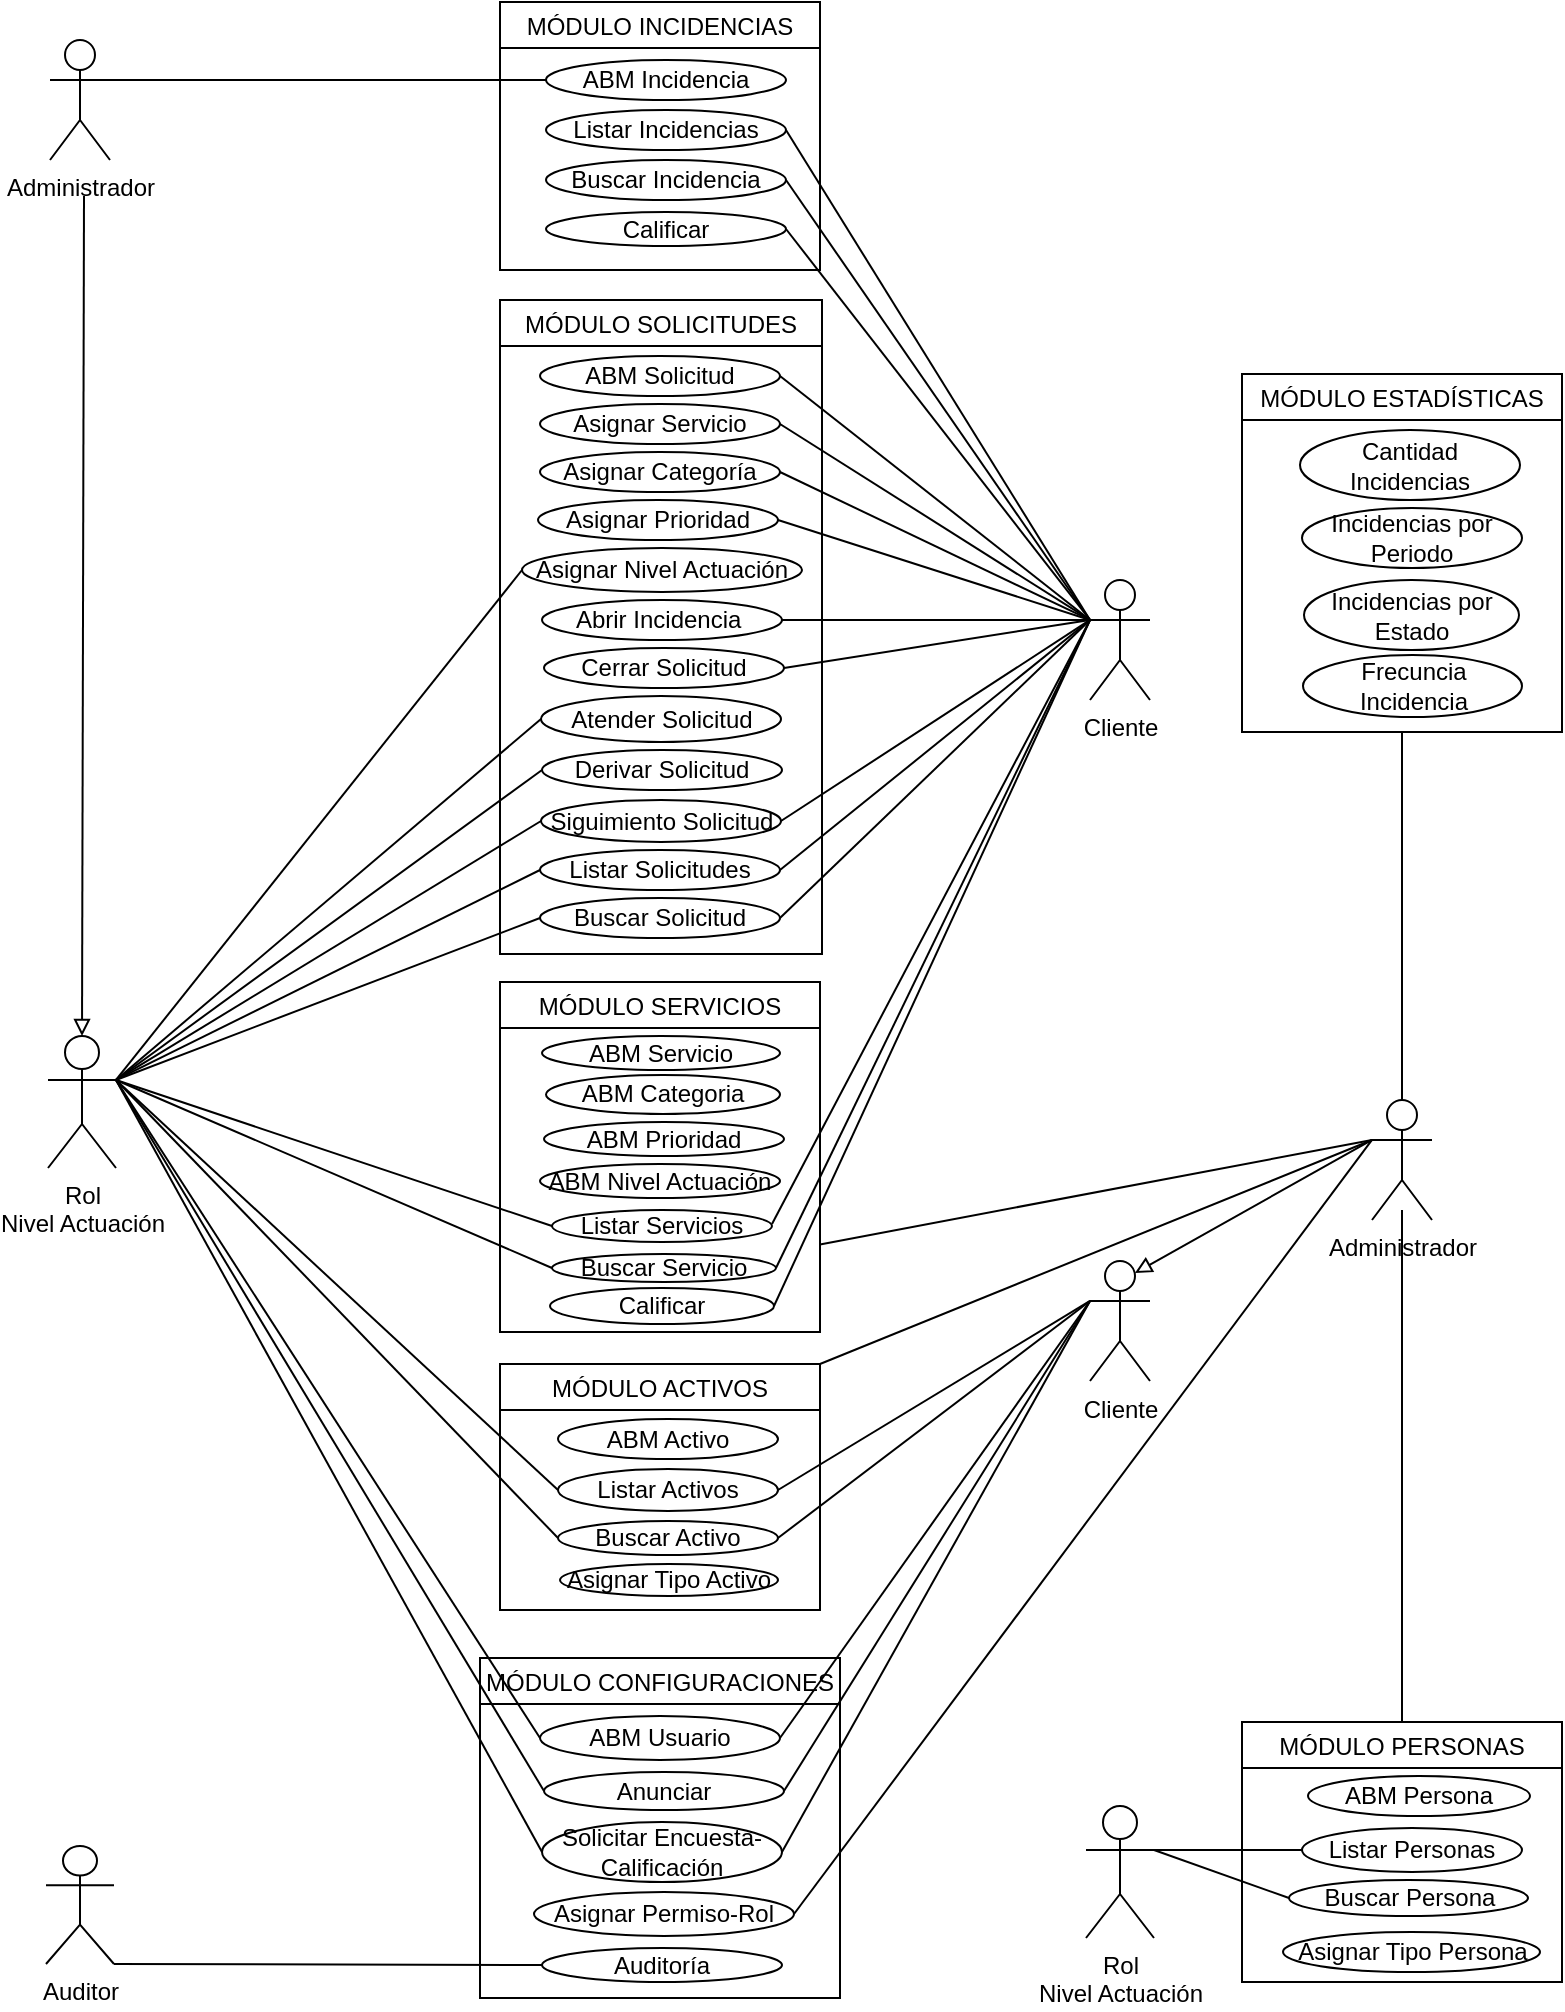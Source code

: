 <mxfile>
    <diagram id="Loun4-QCLjBzM-nZ4Kqa" name="Página-1">
        <mxGraphModel dx="716" dy="648" grid="1" gridSize="10" guides="1" tooltips="1" connect="1" arrows="1" fold="1" page="1" pageScale="1" pageWidth="827" pageHeight="1169" math="0" shadow="0">
            <root>
                <mxCell id="0"/>
                <mxCell id="1" parent="0"/>
                <mxCell id="4" value="MÓDULO INCIDENCIAS" style="swimlane;startSize=23;fontFamily=Helvetica;fontStyle=0" parent="1" vertex="1">
                    <mxGeometry x="269" y="12" width="160" height="134" as="geometry">
                        <mxRectangle x="220" y="6" width="170" height="23" as="alternateBounds"/>
                    </mxGeometry>
                </mxCell>
                <mxCell id="QgEqirpfORXwnhPlDMqE-285" value="Buscar Incidencia" style="ellipse;whiteSpace=wrap;html=1;" parent="4" vertex="1">
                    <mxGeometry x="23" y="79" width="120" height="20" as="geometry"/>
                </mxCell>
                <mxCell id="11" value="MÓDULO SOLICITUDES" style="swimlane;startSize=23;fontStyle=0;fontFamily=Helvetica;" parent="1" vertex="1">
                    <mxGeometry x="269" y="161" width="161" height="327" as="geometry">
                        <mxRectangle x="220" y="199" width="170" height="23" as="alternateBounds"/>
                    </mxGeometry>
                </mxCell>
                <mxCell id="373" value="Abrir Incidencia&amp;nbsp;" style="ellipse;whiteSpace=wrap;html=1;" parent="11" vertex="1">
                    <mxGeometry x="21" y="150" width="120" height="20" as="geometry"/>
                </mxCell>
                <mxCell id="624" value="Asignar Categoría" style="ellipse;whiteSpace=wrap;html=1;" vertex="1" parent="11">
                    <mxGeometry x="20" y="76" width="120" height="20" as="geometry"/>
                </mxCell>
                <mxCell id="625" value="Asignar Prioridad" style="ellipse;whiteSpace=wrap;html=1;" vertex="1" parent="11">
                    <mxGeometry x="19" y="100" width="120" height="20" as="geometry"/>
                </mxCell>
                <mxCell id="33" value="MÓDULO SERVICIOS" style="swimlane;fontFamily=Helvetica;fontStyle=0;startSize=23;" parent="1" vertex="1">
                    <mxGeometry x="269" y="502" width="160" height="175" as="geometry"/>
                </mxCell>
                <mxCell id="47" value="Listar Servicios" style="ellipse;whiteSpace=wrap;html=1;" parent="33" vertex="1">
                    <mxGeometry x="26" y="114" width="110" height="16" as="geometry"/>
                </mxCell>
                <mxCell id="QgEqirpfORXwnhPlDMqE-301" value="Buscar Servicio" style="ellipse;whiteSpace=wrap;html=1;" parent="33" vertex="1">
                    <mxGeometry x="26" y="136" width="112" height="14" as="geometry"/>
                </mxCell>
                <mxCell id="364" value="ABM Categoria" style="ellipse;whiteSpace=wrap;html=1;" parent="33" vertex="1">
                    <mxGeometry x="23" y="46.5" width="117" height="19.5" as="geometry"/>
                </mxCell>
                <mxCell id="365" value="ABM Nivel Actuación" style="ellipse;whiteSpace=wrap;html=1;" parent="33" vertex="1">
                    <mxGeometry x="20" y="91" width="120" height="17" as="geometry"/>
                </mxCell>
                <mxCell id="43" value="MÓDULO ACTIVOS" style="swimlane;fontFamily=Helvetica;fontStyle=0" parent="1" vertex="1">
                    <mxGeometry x="269" y="693" width="160" height="123" as="geometry"/>
                </mxCell>
                <mxCell id="QgEqirpfORXwnhPlDMqE-302" value="Buscar Activo" style="ellipse;whiteSpace=wrap;html=1;" parent="43" vertex="1">
                    <mxGeometry x="29" y="78.5" width="110" height="17" as="geometry"/>
                </mxCell>
                <mxCell id="378" value="Asignar Tipo Activo" style="ellipse;whiteSpace=wrap;html=1;" parent="43" vertex="1">
                    <mxGeometry x="30" y="100" width="109" height="16" as="geometry"/>
                </mxCell>
                <mxCell id="58" value="MÓDULO PERSONAS" style="swimlane;fontFamily=Helvetica;fontStyle=0" parent="1" vertex="1">
                    <mxGeometry x="640" y="872" width="160" height="130" as="geometry"/>
                </mxCell>
                <mxCell id="61" value="ABM Persona" style="ellipse;whiteSpace=wrap;html=1;" parent="58" vertex="1">
                    <mxGeometry x="33" y="27" width="111" height="20" as="geometry"/>
                </mxCell>
                <mxCell id="66" value="Listar Personas" style="ellipse;whiteSpace=wrap;html=1;" parent="58" vertex="1">
                    <mxGeometry x="30" y="53" width="110" height="22" as="geometry"/>
                </mxCell>
                <mxCell id="69" value="Asignar Tipo Persona" style="ellipse;whiteSpace=wrap;html=1;" parent="58" vertex="1">
                    <mxGeometry x="20.5" y="105" width="128.5" height="20" as="geometry"/>
                </mxCell>
                <mxCell id="QgEqirpfORXwnhPlDMqE-303" value="Buscar Persona" style="ellipse;whiteSpace=wrap;html=1;" parent="58" vertex="1">
                    <mxGeometry x="23.5" y="79" width="119.5" height="18" as="geometry"/>
                </mxCell>
                <mxCell id="71" value="MÓDULO ESTADÍSTICAS" style="swimlane;fontFamily=Helvetica;startSize=23;fontStyle=0" parent="1" vertex="1">
                    <mxGeometry x="640" y="198" width="160" height="179" as="geometry">
                        <mxRectangle x="650" y="84" width="170" height="23" as="alternateBounds"/>
                    </mxGeometry>
                </mxCell>
                <mxCell id="77" value="Cantidad Incidencias" style="ellipse;whiteSpace=wrap;html=1;fontFamily=Helvetica;" parent="71" vertex="1">
                    <mxGeometry x="29" y="28" width="110" height="35" as="geometry"/>
                </mxCell>
                <mxCell id="264" value="Incidencias por Estado" style="ellipse;whiteSpace=wrap;html=1;fontFamily=Helvetica;" parent="71" vertex="1">
                    <mxGeometry x="31" y="103" width="107.5" height="35" as="geometry"/>
                </mxCell>
                <mxCell id="255" value="Incidencias por Periodo" style="ellipse;whiteSpace=wrap;html=1;fontFamily=Helvetica;" parent="71" vertex="1">
                    <mxGeometry x="30" y="67" width="110" height="30" as="geometry"/>
                </mxCell>
                <mxCell id="72" value="MÓDULO CONFIGURACIONES" style="swimlane;fontFamily=Helvetica;startSize=23;fontStyle=0" parent="1" vertex="1">
                    <mxGeometry x="259" y="840" width="180" height="170" as="geometry"/>
                </mxCell>
                <mxCell id="74" value="Auditoría" style="ellipse;whiteSpace=wrap;html=1;fontFamily=Helvetica;" parent="72" vertex="1">
                    <mxGeometry x="31" y="145" width="120" height="17" as="geometry"/>
                </mxCell>
                <mxCell id="286" value="Solicitar Encuesta-Calificación" style="ellipse;whiteSpace=wrap;html=1;" parent="72" vertex="1">
                    <mxGeometry x="31" y="82" width="120" height="30" as="geometry"/>
                </mxCell>
                <mxCell id="73" value="ABM Usuario" style="ellipse;whiteSpace=wrap;html=1;fontFamily=Helvetica;" parent="72" vertex="1">
                    <mxGeometry x="30" y="29" width="120" height="22" as="geometry"/>
                </mxCell>
                <mxCell id="288" value="Anunciar" style="ellipse;whiteSpace=wrap;html=1;" parent="72" vertex="1">
                    <mxGeometry x="32" y="57" width="120" height="19" as="geometry"/>
                </mxCell>
                <mxCell id="344" value="Asignar Permiso-Rol" style="ellipse;whiteSpace=wrap;html=1;fontFamily=Helvetica;" parent="72" vertex="1">
                    <mxGeometry x="27" y="117" width="130" height="22" as="geometry"/>
                </mxCell>
                <mxCell id="97" style="edgeStyle=none;html=1;entryX=0;entryY=0.5;entryDx=0;entryDy=0;fontFamily=Helvetica;endArrow=none;endFill=0;exitX=1;exitY=0.333;exitDx=0;exitDy=0;exitPerimeter=0;" parent="1" source="79" target="354" edge="1">
                    <mxGeometry relative="1" as="geometry">
                        <mxPoint x="90" y="328" as="sourcePoint"/>
                    </mxGeometry>
                </mxCell>
                <mxCell id="98" style="edgeStyle=none;html=1;entryX=0;entryY=0.5;entryDx=0;entryDy=0;fontFamily=Helvetica;endArrow=none;endFill=0;exitX=1;exitY=0.333;exitDx=0;exitDy=0;exitPerimeter=0;" parent="1" source="79" target="355" edge="1">
                    <mxGeometry relative="1" as="geometry">
                        <mxPoint x="730" y="302" as="sourcePoint"/>
                    </mxGeometry>
                </mxCell>
                <mxCell id="100" style="edgeStyle=none;html=1;exitX=1;exitY=0.333;exitDx=0;exitDy=0;exitPerimeter=0;entryX=0;entryY=0.5;entryDx=0;entryDy=0;fontFamily=Helvetica;endArrow=none;endFill=0;" parent="1" source="79" target="17" edge="1">
                    <mxGeometry relative="1" as="geometry"/>
                </mxCell>
                <mxCell id="101" style="edgeStyle=none;html=1;exitX=1;exitY=0.333;exitDx=0;exitDy=0;exitPerimeter=0;entryX=0;entryY=0.5;entryDx=0;entryDy=0;fontFamily=Helvetica;endArrow=none;endFill=0;" parent="1" source="79" target="QgEqirpfORXwnhPlDMqE-298" edge="1">
                    <mxGeometry relative="1" as="geometry">
                        <mxPoint x="276" y="267" as="targetPoint"/>
                    </mxGeometry>
                </mxCell>
                <mxCell id="361" style="edgeStyle=none;html=1;exitX=1;exitY=0.333;exitDx=0;exitDy=0;exitPerimeter=0;entryX=0;entryY=0.5;entryDx=0;entryDy=0;endArrow=none;endFill=0;" parent="1" source="79" target="359" edge="1">
                    <mxGeometry relative="1" as="geometry"/>
                </mxCell>
                <mxCell id="583" style="edgeStyle=none;html=1;exitX=1;exitY=0.333;exitDx=0;exitDy=0;exitPerimeter=0;entryX=0;entryY=0.5;entryDx=0;entryDy=0;startArrow=none;startFill=0;endArrow=none;endFill=0;" parent="1" source="79" target="47" edge="1">
                    <mxGeometry relative="1" as="geometry"/>
                </mxCell>
                <mxCell id="584" style="edgeStyle=none;html=1;exitX=1;exitY=0.333;exitDx=0;exitDy=0;exitPerimeter=0;entryX=0;entryY=0.5;entryDx=0;entryDy=0;startArrow=none;startFill=0;endArrow=none;endFill=0;" parent="1" source="79" target="QgEqirpfORXwnhPlDMqE-301" edge="1">
                    <mxGeometry relative="1" as="geometry"/>
                </mxCell>
                <mxCell id="586" style="edgeStyle=none;html=1;exitX=1;exitY=0.333;exitDx=0;exitDy=0;exitPerimeter=0;entryX=0;entryY=0.5;entryDx=0;entryDy=0;startArrow=none;startFill=0;endArrow=none;endFill=0;" parent="1" source="79" target="37" edge="1">
                    <mxGeometry relative="1" as="geometry"/>
                </mxCell>
                <mxCell id="587" style="edgeStyle=none;html=1;exitX=1;exitY=0.333;exitDx=0;exitDy=0;exitPerimeter=0;entryX=0;entryY=0.5;entryDx=0;entryDy=0;startArrow=none;startFill=0;endArrow=none;endFill=0;" parent="1" source="79" target="QgEqirpfORXwnhPlDMqE-302" edge="1">
                    <mxGeometry relative="1" as="geometry"/>
                </mxCell>
                <mxCell id="588" style="edgeStyle=none;html=1;exitX=1;exitY=0.333;exitDx=0;exitDy=0;exitPerimeter=0;entryX=0;entryY=0.5;entryDx=0;entryDy=0;startArrow=none;startFill=0;endArrow=none;endFill=0;" parent="1" source="79" target="288" edge="1">
                    <mxGeometry relative="1" as="geometry"/>
                </mxCell>
                <mxCell id="589" style="edgeStyle=none;html=1;exitX=1;exitY=0.333;exitDx=0;exitDy=0;exitPerimeter=0;entryX=0;entryY=0.5;entryDx=0;entryDy=0;startArrow=none;startFill=0;endArrow=none;endFill=0;" parent="1" source="79" target="286" edge="1">
                    <mxGeometry relative="1" as="geometry"/>
                </mxCell>
                <mxCell id="607" style="edgeStyle=none;html=1;exitX=1;exitY=0.333;exitDx=0;exitDy=0;exitPerimeter=0;entryX=0;entryY=0.5;entryDx=0;entryDy=0;startArrow=none;startFill=0;endArrow=none;endFill=0;" parent="1" source="79" target="73" edge="1">
                    <mxGeometry relative="1" as="geometry"/>
                </mxCell>
                <mxCell id="630" style="edgeStyle=none;html=1;exitX=1;exitY=0.333;exitDx=0;exitDy=0;exitPerimeter=0;entryX=0;entryY=0.5;entryDx=0;entryDy=0;endArrow=none;endFill=0;" edge="1" parent="1" source="79" target="626">
                    <mxGeometry relative="1" as="geometry"/>
                </mxCell>
                <mxCell id="79" value="Rol&lt;br&gt;Nivel Actuación" style="shape=umlActor;verticalLabelPosition=bottom;verticalAlign=top;html=1;outlineConnect=0;" parent="1" vertex="1">
                    <mxGeometry x="43" y="529" width="34" height="66" as="geometry"/>
                </mxCell>
                <mxCell id="93" value="Auditor" style="shape=umlActor;verticalLabelPosition=bottom;verticalAlign=top;html=1;outlineConnect=0;" parent="1" vertex="1">
                    <mxGeometry x="42" y="934" width="34" height="59" as="geometry"/>
                </mxCell>
                <mxCell id="8" value="Listar Incidencias" style="ellipse;whiteSpace=wrap;html=1;" parent="1" vertex="1">
                    <mxGeometry x="292" y="66" width="120" height="20" as="geometry"/>
                </mxCell>
                <mxCell id="5" value="ABM Incidencia" style="ellipse;whiteSpace=wrap;html=1;" parent="1" vertex="1">
                    <mxGeometry x="292" y="41" width="120" height="20" as="geometry"/>
                </mxCell>
                <mxCell id="10" value="Calificar" style="ellipse;whiteSpace=wrap;html=1;" parent="1" vertex="1">
                    <mxGeometry x="292" y="117" width="120" height="17" as="geometry"/>
                </mxCell>
                <mxCell id="34" value="ABM Servicio" style="ellipse;whiteSpace=wrap;html=1;" parent="1" vertex="1">
                    <mxGeometry x="290" y="529" width="119" height="17" as="geometry"/>
                </mxCell>
                <mxCell id="44" value="ABM Activo" style="ellipse;whiteSpace=wrap;html=1;" parent="1" vertex="1">
                    <mxGeometry x="298" y="720.5" width="110" height="20" as="geometry"/>
                </mxCell>
                <mxCell id="37" value="Listar Activos" style="ellipse;whiteSpace=wrap;html=1;" parent="1" vertex="1">
                    <mxGeometry x="298" y="745.5" width="110" height="21" as="geometry"/>
                </mxCell>
                <mxCell id="42" value="Calificar" style="ellipse;whiteSpace=wrap;html=1;" parent="1" vertex="1">
                    <mxGeometry x="294" y="655" width="112" height="18" as="geometry"/>
                </mxCell>
                <mxCell id="14" value="ABM Solicitud" style="ellipse;whiteSpace=wrap;html=1;" parent="1" vertex="1">
                    <mxGeometry x="289" y="189" width="120" height="20" as="geometry"/>
                </mxCell>
                <mxCell id="353" value="Cerrar Solicitud" style="ellipse;whiteSpace=wrap;html=1;" parent="1" vertex="1">
                    <mxGeometry x="291" y="335" width="120" height="20" as="geometry"/>
                </mxCell>
                <mxCell id="354" value="Siguimiento Solicitud" style="ellipse;whiteSpace=wrap;html=1;" parent="1" vertex="1">
                    <mxGeometry x="289.5" y="411" width="120" height="21" as="geometry"/>
                </mxCell>
                <mxCell id="359" value="Atender Solicitud" style="ellipse;whiteSpace=wrap;html=1;" parent="1" vertex="1">
                    <mxGeometry x="289.5" y="359" width="120" height="23" as="geometry"/>
                </mxCell>
                <mxCell id="QgEqirpfORXwnhPlDMqE-298" value="Buscar Solicitud" style="ellipse;whiteSpace=wrap;html=1;" parent="1" vertex="1">
                    <mxGeometry x="289" y="460" width="120" height="20" as="geometry"/>
                </mxCell>
                <mxCell id="17" value="Listar Solicitudes" style="ellipse;whiteSpace=wrap;html=1;" parent="1" vertex="1">
                    <mxGeometry x="289" y="436" width="120" height="20" as="geometry"/>
                </mxCell>
                <mxCell id="355" value="Derivar Solicitud" style="ellipse;whiteSpace=wrap;html=1;" parent="1" vertex="1">
                    <mxGeometry x="290" y="386" width="120" height="20" as="geometry"/>
                </mxCell>
                <mxCell id="375" value="ABM Prioridad" style="ellipse;whiteSpace=wrap;html=1;" parent="1" vertex="1">
                    <mxGeometry x="291" y="572" width="120" height="17" as="geometry"/>
                </mxCell>
                <mxCell id="481" style="edgeStyle=none;html=1;exitX=0;exitY=0.333;exitDx=0;exitDy=0;exitPerimeter=0;entryX=1;entryY=0.5;entryDx=0;entryDy=0;startArrow=none;startFill=0;endArrow=none;endFill=0;" parent="1" source="480" target="8" edge="1">
                    <mxGeometry relative="1" as="geometry"/>
                </mxCell>
                <mxCell id="482" style="edgeStyle=none;html=1;exitX=0;exitY=0.333;exitDx=0;exitDy=0;exitPerimeter=0;entryX=1;entryY=0.5;entryDx=0;entryDy=0;startArrow=none;startFill=0;endArrow=none;endFill=0;" parent="1" source="480" target="QgEqirpfORXwnhPlDMqE-285" edge="1">
                    <mxGeometry relative="1" as="geometry"/>
                </mxCell>
                <mxCell id="483" style="edgeStyle=none;html=1;exitX=0;exitY=0.333;exitDx=0;exitDy=0;exitPerimeter=0;startArrow=none;startFill=0;endArrow=none;endFill=0;entryX=1;entryY=0.5;entryDx=0;entryDy=0;" parent="1" source="480" target="10" edge="1">
                    <mxGeometry relative="1" as="geometry">
                        <mxPoint x="570" y="153" as="targetPoint"/>
                    </mxGeometry>
                </mxCell>
                <mxCell id="484" style="edgeStyle=none;html=1;exitX=0;exitY=0.333;exitDx=0;exitDy=0;exitPerimeter=0;entryX=1;entryY=0.5;entryDx=0;entryDy=0;startArrow=none;startFill=0;endArrow=none;endFill=0;" parent="1" source="480" target="373" edge="1">
                    <mxGeometry relative="1" as="geometry"/>
                </mxCell>
                <mxCell id="485" style="edgeStyle=none;html=1;exitX=0;exitY=0.333;exitDx=0;exitDy=0;exitPerimeter=0;entryX=1;entryY=0.5;entryDx=0;entryDy=0;startArrow=none;startFill=0;endArrow=none;endFill=0;" parent="1" source="480" target="353" edge="1">
                    <mxGeometry relative="1" as="geometry"/>
                </mxCell>
                <mxCell id="495" style="edgeStyle=none;html=1;exitX=0;exitY=0.333;exitDx=0;exitDy=0;exitPerimeter=0;entryX=1;entryY=0.5;entryDx=0;entryDy=0;startArrow=none;startFill=0;endArrow=none;endFill=0;" parent="1" source="480" target="14" edge="1">
                    <mxGeometry relative="1" as="geometry"/>
                </mxCell>
                <mxCell id="594" style="edgeStyle=none;html=1;entryX=1;entryY=0.5;entryDx=0;entryDy=0;startArrow=none;startFill=0;endArrow=none;endFill=0;exitX=0;exitY=0.333;exitDx=0;exitDy=0;exitPerimeter=0;" parent="1" source="480" edge="1">
                    <mxGeometry relative="1" as="geometry">
                        <mxPoint x="566" y="203" as="sourcePoint"/>
                        <mxPoint x="405.0" y="623" as="targetPoint"/>
                    </mxGeometry>
                </mxCell>
                <mxCell id="595" style="edgeStyle=none;html=1;exitX=0;exitY=0.333;exitDx=0;exitDy=0;exitPerimeter=0;entryX=1;entryY=0.5;entryDx=0;entryDy=0;startArrow=none;startFill=0;endArrow=none;endFill=0;" parent="1" source="480" target="QgEqirpfORXwnhPlDMqE-301" edge="1">
                    <mxGeometry relative="1" as="geometry"/>
                </mxCell>
                <mxCell id="596" style="edgeStyle=none;html=1;exitX=0;exitY=0.333;exitDx=0;exitDy=0;exitPerimeter=0;entryX=1;entryY=0.5;entryDx=0;entryDy=0;startArrow=none;startFill=0;endArrow=none;endFill=0;" parent="1" source="480" target="42" edge="1">
                    <mxGeometry relative="1" as="geometry"/>
                </mxCell>
                <mxCell id="620" style="edgeStyle=none;html=1;exitX=0;exitY=0.333;exitDx=0;exitDy=0;exitPerimeter=0;entryX=1;entryY=0.5;entryDx=0;entryDy=0;endArrow=none;endFill=0;" edge="1" parent="1" source="480" target="619">
                    <mxGeometry relative="1" as="geometry"/>
                </mxCell>
                <mxCell id="627" style="edgeStyle=none;html=1;exitX=0;exitY=0.333;exitDx=0;exitDy=0;exitPerimeter=0;entryX=1;entryY=0.5;entryDx=0;entryDy=0;endArrow=none;endFill=0;" edge="1" parent="1" source="480" target="624">
                    <mxGeometry relative="1" as="geometry"/>
                </mxCell>
                <mxCell id="628" style="edgeStyle=none;html=1;exitX=0;exitY=0.333;exitDx=0;exitDy=0;exitPerimeter=0;entryX=1;entryY=0.5;entryDx=0;entryDy=0;endArrow=none;endFill=0;" edge="1" parent="1" source="480" target="625">
                    <mxGeometry relative="1" as="geometry"/>
                </mxCell>
                <mxCell id="633" style="edgeStyle=none;html=1;exitX=0;exitY=0.333;exitDx=0;exitDy=0;exitPerimeter=0;entryX=1;entryY=0.5;entryDx=0;entryDy=0;endArrow=none;endFill=0;" edge="1" parent="1" source="480" target="354">
                    <mxGeometry relative="1" as="geometry"/>
                </mxCell>
                <mxCell id="634" style="edgeStyle=none;html=1;exitX=0;exitY=0.333;exitDx=0;exitDy=0;exitPerimeter=0;entryX=1;entryY=0.5;entryDx=0;entryDy=0;endArrow=none;endFill=0;" edge="1" parent="1" source="480" target="17">
                    <mxGeometry relative="1" as="geometry"/>
                </mxCell>
                <mxCell id="635" style="edgeStyle=none;html=1;exitX=0;exitY=0.333;exitDx=0;exitDy=0;exitPerimeter=0;entryX=1;entryY=0.5;entryDx=0;entryDy=0;endArrow=none;endFill=0;" edge="1" parent="1" source="480" target="QgEqirpfORXwnhPlDMqE-298">
                    <mxGeometry relative="1" as="geometry"/>
                </mxCell>
                <mxCell id="480" value="Cliente" style="shape=umlActor;verticalLabelPosition=bottom;verticalAlign=top;html=1;outlineConnect=0;" parent="1" vertex="1">
                    <mxGeometry x="564" y="301" width="30" height="60" as="geometry"/>
                </mxCell>
                <mxCell id="489" style="edgeStyle=none;html=1;exitX=1;exitY=0.333;exitDx=0;exitDy=0;exitPerimeter=0;startArrow=none;startFill=0;endArrow=none;endFill=0;entryX=0;entryY=0.5;entryDx=0;entryDy=0;" parent="1" source="487" target="5" edge="1">
                    <mxGeometry relative="1" as="geometry">
                        <mxPoint x="320" y="46" as="targetPoint"/>
                    </mxGeometry>
                </mxCell>
                <mxCell id="582" style="edgeStyle=none;html=1;startArrow=none;startFill=0;endArrow=block;endFill=0;entryX=0.5;entryY=0;entryDx=0;entryDy=0;entryPerimeter=0;" parent="1" target="79" edge="1">
                    <mxGeometry relative="1" as="geometry">
                        <mxPoint x="61" y="109" as="sourcePoint"/>
                        <mxPoint x="62" y="320" as="targetPoint"/>
                    </mxGeometry>
                </mxCell>
                <mxCell id="487" value="Administrador&lt;br&gt;" style="shape=umlActor;verticalLabelPosition=bottom;verticalAlign=top;html=1;outlineConnect=0;" parent="1" vertex="1">
                    <mxGeometry x="44" y="31" width="30" height="60" as="geometry"/>
                </mxCell>
                <mxCell id="265" value="Frecuncia Incidencia" style="ellipse;whiteSpace=wrap;html=1;fontFamily=Helvetica;" parent="1" vertex="1">
                    <mxGeometry x="670.5" y="338.5" width="109.5" height="31" as="geometry"/>
                </mxCell>
                <mxCell id="569" style="edgeStyle=none;html=1;startArrow=none;startFill=0;endArrow=none;endFill=0;exitX=0;exitY=0.5;exitDx=0;exitDy=0;entryX=1;entryY=1;entryDx=0;entryDy=0;entryPerimeter=0;" parent="1" source="74" target="93" edge="1">
                    <mxGeometry relative="1" as="geometry">
                        <mxPoint x="300" y="994" as="sourcePoint"/>
                        <mxPoint x="70" y="974" as="targetPoint"/>
                    </mxGeometry>
                </mxCell>
                <mxCell id="591" style="edgeStyle=none;html=1;exitX=0.5;exitY=0;exitDx=0;exitDy=0;exitPerimeter=0;entryX=0.5;entryY=1;entryDx=0;entryDy=0;startArrow=none;startFill=0;endArrow=none;endFill=0;" parent="1" source="590" target="71" edge="1">
                    <mxGeometry relative="1" as="geometry"/>
                </mxCell>
                <mxCell id="593" style="edgeStyle=none;html=1;startArrow=none;startFill=0;endArrow=none;endFill=0;exitX=0.5;exitY=0.5;exitDx=0;exitDy=0;exitPerimeter=0;entryX=0.5;entryY=0;entryDx=0;entryDy=0;" parent="1" edge="1" target="58">
                    <mxGeometry relative="1" as="geometry">
                        <mxPoint x="720" y="616" as="sourcePoint"/>
                        <mxPoint x="721" y="750" as="targetPoint"/>
                        <Array as="points"/>
                    </mxGeometry>
                </mxCell>
                <mxCell id="597" style="edgeStyle=none;html=1;exitX=0;exitY=0.333;exitDx=0;exitDy=0;exitPerimeter=0;startArrow=none;startFill=0;endArrow=none;endFill=0;entryX=1;entryY=0.75;entryDx=0;entryDy=0;" parent="1" source="590" target="33" edge="1">
                    <mxGeometry relative="1" as="geometry">
                        <mxPoint x="440" y="558" as="targetPoint"/>
                    </mxGeometry>
                </mxCell>
                <mxCell id="599" style="edgeStyle=none;html=1;exitX=0;exitY=0.333;exitDx=0;exitDy=0;exitPerimeter=0;entryX=1;entryY=0;entryDx=0;entryDy=0;startArrow=none;startFill=0;endArrow=none;endFill=0;" parent="1" source="590" target="43" edge="1">
                    <mxGeometry relative="1" as="geometry"/>
                </mxCell>
                <mxCell id="600" style="edgeStyle=none;html=1;exitX=0;exitY=0.333;exitDx=0;exitDy=0;exitPerimeter=0;startArrow=none;startFill=0;endArrow=none;endFill=0;entryX=1;entryY=0.5;entryDx=0;entryDy=0;" parent="1" source="590" edge="1" target="344">
                    <mxGeometry relative="1" as="geometry">
                        <mxPoint x="440" y="950" as="targetPoint"/>
                        <Array as="points"/>
                    </mxGeometry>
                </mxCell>
                <mxCell id="610" style="edgeStyle=none;html=1;exitX=0;exitY=0.333;exitDx=0;exitDy=0;exitPerimeter=0;entryX=0.75;entryY=0.1;entryDx=0;entryDy=0;entryPerimeter=0;startArrow=none;startFill=0;endArrow=block;endFill=0;" parent="1" source="590" target="609" edge="1">
                    <mxGeometry relative="1" as="geometry">
                        <mxPoint x="705" y="439" as="sourcePoint"/>
                    </mxGeometry>
                </mxCell>
                <mxCell id="590" value="Administrador&lt;br&gt;" style="shape=umlActor;verticalLabelPosition=bottom;verticalAlign=top;html=1;outlineConnect=0;" parent="1" vertex="1">
                    <mxGeometry x="705" y="561" width="30" height="60" as="geometry"/>
                </mxCell>
                <mxCell id="612" style="edgeStyle=none;html=1;startArrow=none;startFill=0;endArrow=none;endFill=0;entryX=1;entryY=0.5;entryDx=0;entryDy=0;exitX=0;exitY=0.333;exitDx=0;exitDy=0;exitPerimeter=0;" parent="1" target="73" edge="1" source="609">
                    <mxGeometry relative="1" as="geometry">
                        <mxPoint x="565" y="625" as="sourcePoint"/>
                        <mxPoint x="400.0" y="791" as="targetPoint"/>
                    </mxGeometry>
                </mxCell>
                <mxCell id="614" style="edgeStyle=none;html=1;entryX=1;entryY=0.5;entryDx=0;entryDy=0;startArrow=none;startFill=0;endArrow=none;endFill=0;exitX=0;exitY=0.333;exitDx=0;exitDy=0;exitPerimeter=0;" parent="1" target="286" edge="1" source="609">
                    <mxGeometry relative="1" as="geometry">
                        <mxPoint x="565" y="625" as="sourcePoint"/>
                        <mxPoint x="402" y="876" as="targetPoint"/>
                    </mxGeometry>
                </mxCell>
                <mxCell id="615" style="edgeStyle=none;html=1;startArrow=none;startFill=0;endArrow=none;endFill=0;entryX=1;entryY=0.5;entryDx=0;entryDy=0;exitX=0;exitY=0.333;exitDx=0;exitDy=0;exitPerimeter=0;" parent="1" target="288" edge="1" source="609">
                    <mxGeometry relative="1" as="geometry">
                        <mxPoint x="565" y="625" as="sourcePoint"/>
                        <mxPoint x="400.0" y="845.5" as="targetPoint"/>
                    </mxGeometry>
                </mxCell>
                <mxCell id="621" style="edgeStyle=none;html=1;exitX=0;exitY=0.333;exitDx=0;exitDy=0;exitPerimeter=0;entryX=1;entryY=0.5;entryDx=0;entryDy=0;endArrow=none;endFill=0;" edge="1" parent="1" source="609" target="37">
                    <mxGeometry relative="1" as="geometry"/>
                </mxCell>
                <mxCell id="622" style="edgeStyle=none;html=1;exitX=0;exitY=0.333;exitDx=0;exitDy=0;exitPerimeter=0;entryX=1;entryY=0.5;entryDx=0;entryDy=0;endArrow=none;endFill=0;" edge="1" parent="1" source="609" target="QgEqirpfORXwnhPlDMqE-302">
                    <mxGeometry relative="1" as="geometry"/>
                </mxCell>
                <mxCell id="609" value="Cliente" style="shape=umlActor;verticalLabelPosition=bottom;verticalAlign=top;html=1;outlineConnect=0;" parent="1" vertex="1">
                    <mxGeometry x="564" y="641.5" width="30" height="60" as="geometry"/>
                </mxCell>
                <mxCell id="617" style="edgeStyle=none;html=1;exitX=1;exitY=0.333;exitDx=0;exitDy=0;exitPerimeter=0;startArrow=none;startFill=0;endArrow=none;endFill=0;entryX=0;entryY=0.5;entryDx=0;entryDy=0;" parent="1" source="616" target="QgEqirpfORXwnhPlDMqE-303" edge="1">
                    <mxGeometry relative="1" as="geometry">
                        <mxPoint x="640" y="991" as="targetPoint"/>
                    </mxGeometry>
                </mxCell>
                <mxCell id="618" style="edgeStyle=none;html=1;exitX=1;exitY=0.333;exitDx=0;exitDy=0;exitPerimeter=0;entryX=0;entryY=0.5;entryDx=0;entryDy=0;startArrow=none;startFill=0;endArrow=none;endFill=0;" parent="1" source="616" target="66" edge="1">
                    <mxGeometry relative="1" as="geometry"/>
                </mxCell>
                <mxCell id="616" value="Rol&lt;br&gt;Nivel Actuación" style="shape=umlActor;verticalLabelPosition=bottom;verticalAlign=top;html=1;outlineConnect=0;" parent="1" vertex="1">
                    <mxGeometry x="562" y="914" width="34" height="66" as="geometry"/>
                </mxCell>
                <mxCell id="619" value="Asignar Servicio" style="ellipse;whiteSpace=wrap;html=1;" vertex="1" parent="1">
                    <mxGeometry x="289" y="213" width="120" height="20" as="geometry"/>
                </mxCell>
                <mxCell id="626" value="Asignar Nivel Actuación" style="ellipse;whiteSpace=wrap;html=1;" vertex="1" parent="1">
                    <mxGeometry x="280" y="285" width="140" height="22" as="geometry"/>
                </mxCell>
            </root>
        </mxGraphModel>
    </diagram>
</mxfile>